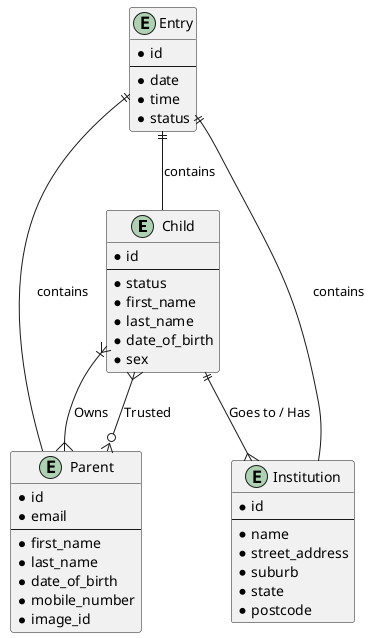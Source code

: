 @startuml

entity Child {
  * id
  --
  * status
  * first_name
  * last_name
  * date_of_birth
  * sex
}

entity Parent {
  * id
  * email
  --
  * first_name
  * last_name
  * date_of_birth
  * mobile_number
  * image_id
}

entity Institution {
  * id
  --
  * name
  * street_address
  * suburb
  * state 
  * postcode
}

entity Entry {
  * id
  --
  * date
  * time
  * status
}

' Child can have 1 or more parents
' Parent can have multiple children
Child }|--{ Parent : Owns
Parent }o--{ Child : Trusted
Child ||--{ Institution : Goes to / Has

' Parent can share their children with other people
'Parent }o--o{ Parent : Trusts

' Entry has exactly 1 Parent and 1 Child
Entry ||-- Institution : contains
Entry ||-- Parent : contains
Entry ||-- Child  : contains

@enduml